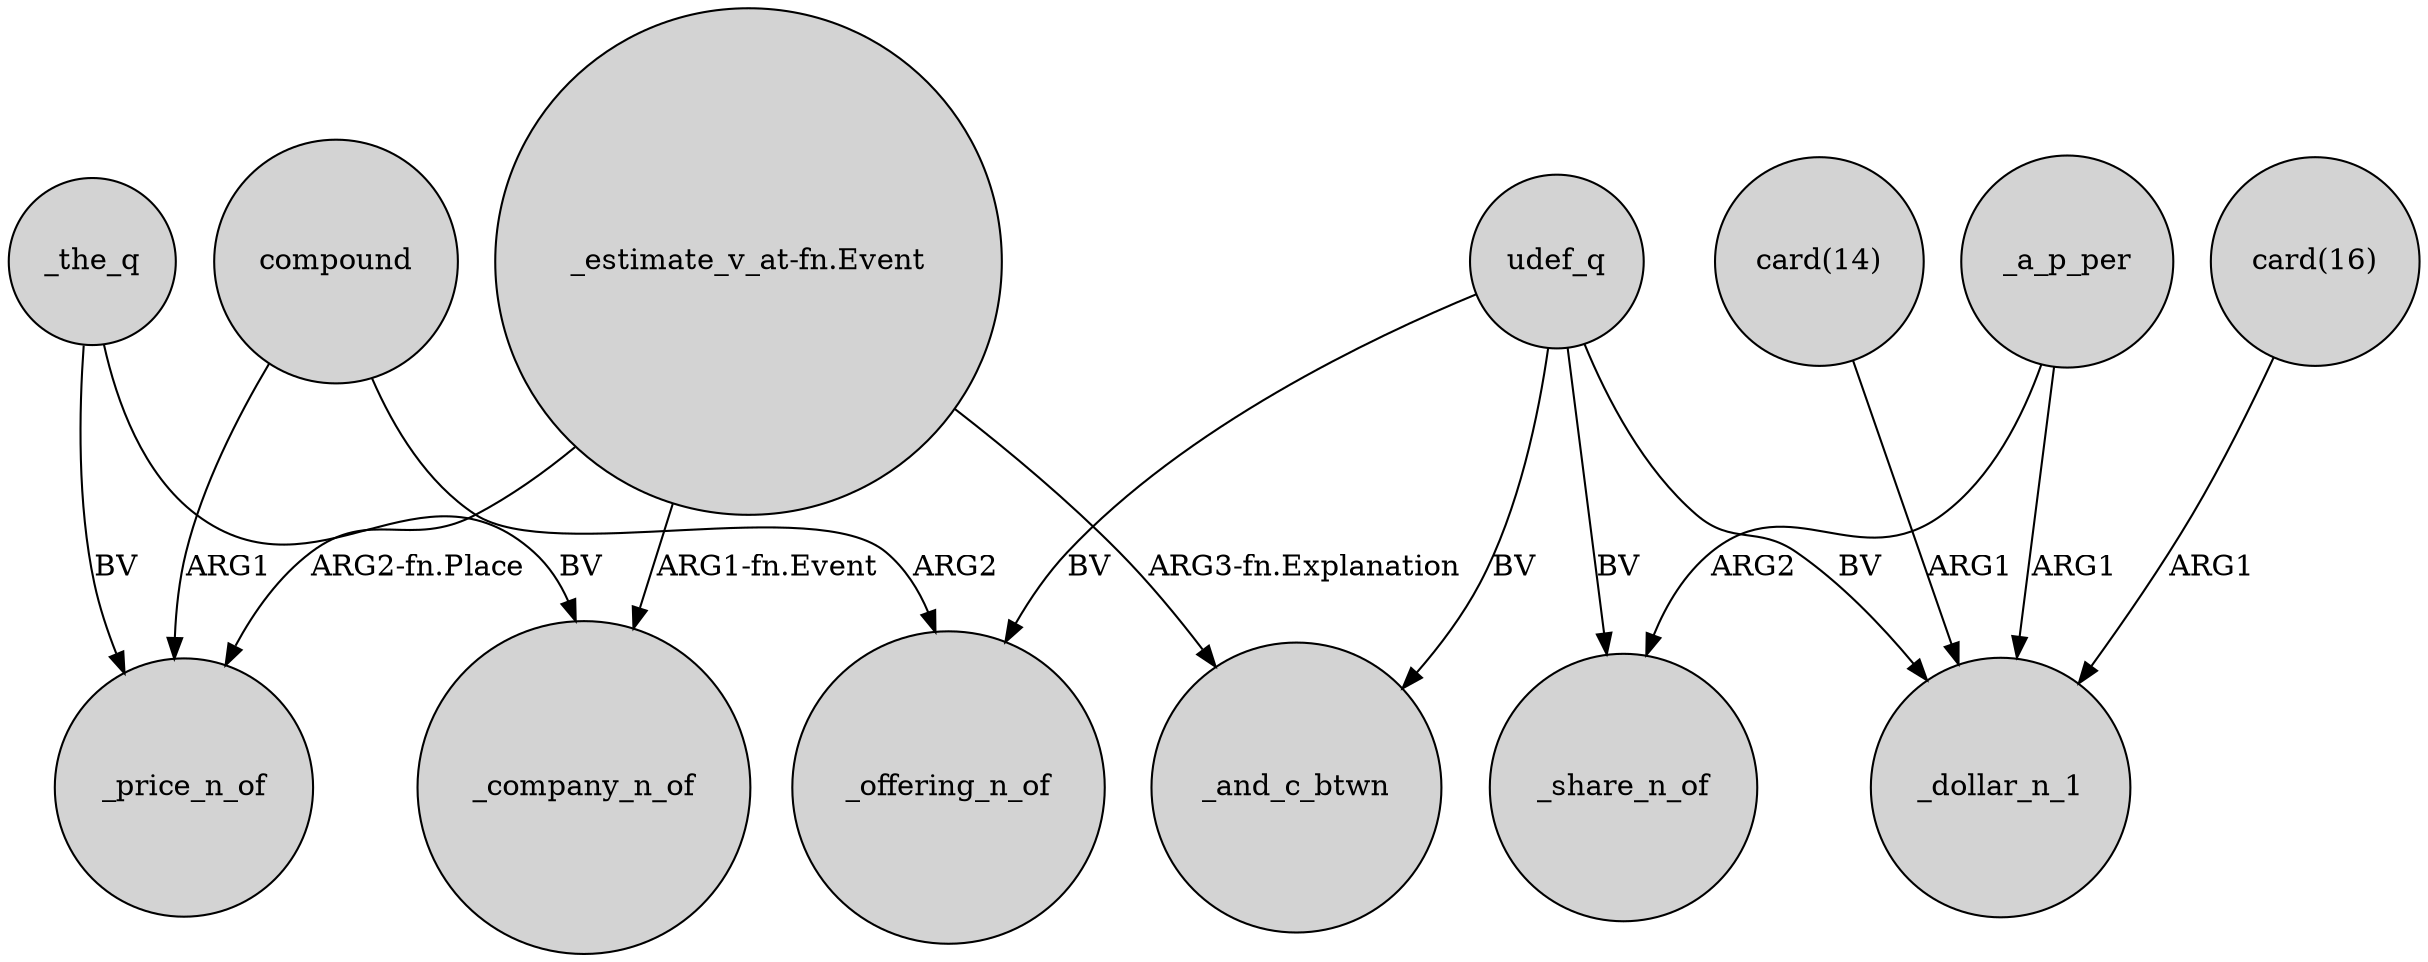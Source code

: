 digraph {
	node [shape=circle style=filled]
	_a_p_per -> _share_n_of [label=ARG2]
	udef_q -> _share_n_of [label=BV]
	compound -> _offering_n_of [label=ARG2]
	"_estimate_v_at-fn.Event" -> _and_c_btwn [label="ARG3-fn.Explanation"]
	udef_q -> _dollar_n_1 [label=BV]
	_the_q -> _price_n_of [label=BV]
	udef_q -> _and_c_btwn [label=BV]
	udef_q -> _offering_n_of [label=BV]
	compound -> _price_n_of [label=ARG1]
	"card(16)" -> _dollar_n_1 [label=ARG1]
	_the_q -> _company_n_of [label=BV]
	"_estimate_v_at-fn.Event" -> _company_n_of [label="ARG1-fn.Event"]
	"card(14)" -> _dollar_n_1 [label=ARG1]
	_a_p_per -> _dollar_n_1 [label=ARG1]
	"_estimate_v_at-fn.Event" -> _price_n_of [label="ARG2-fn.Place"]
}
